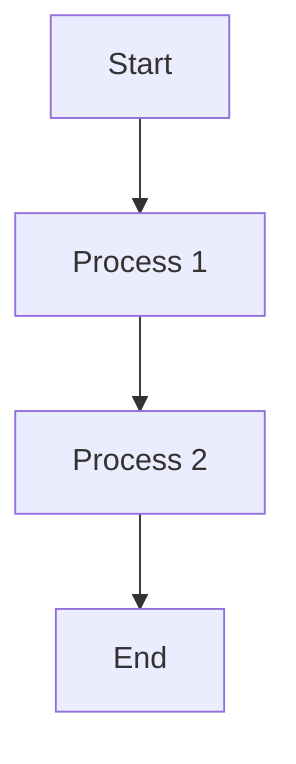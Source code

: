 graph TD;
        e1[Start] --> e2[Process 1];
        e2 --> e3[Process 2];
        e3 --> e4[End];
    

    classDef active fill:#ff0000,stroke:#000,color:#fff;